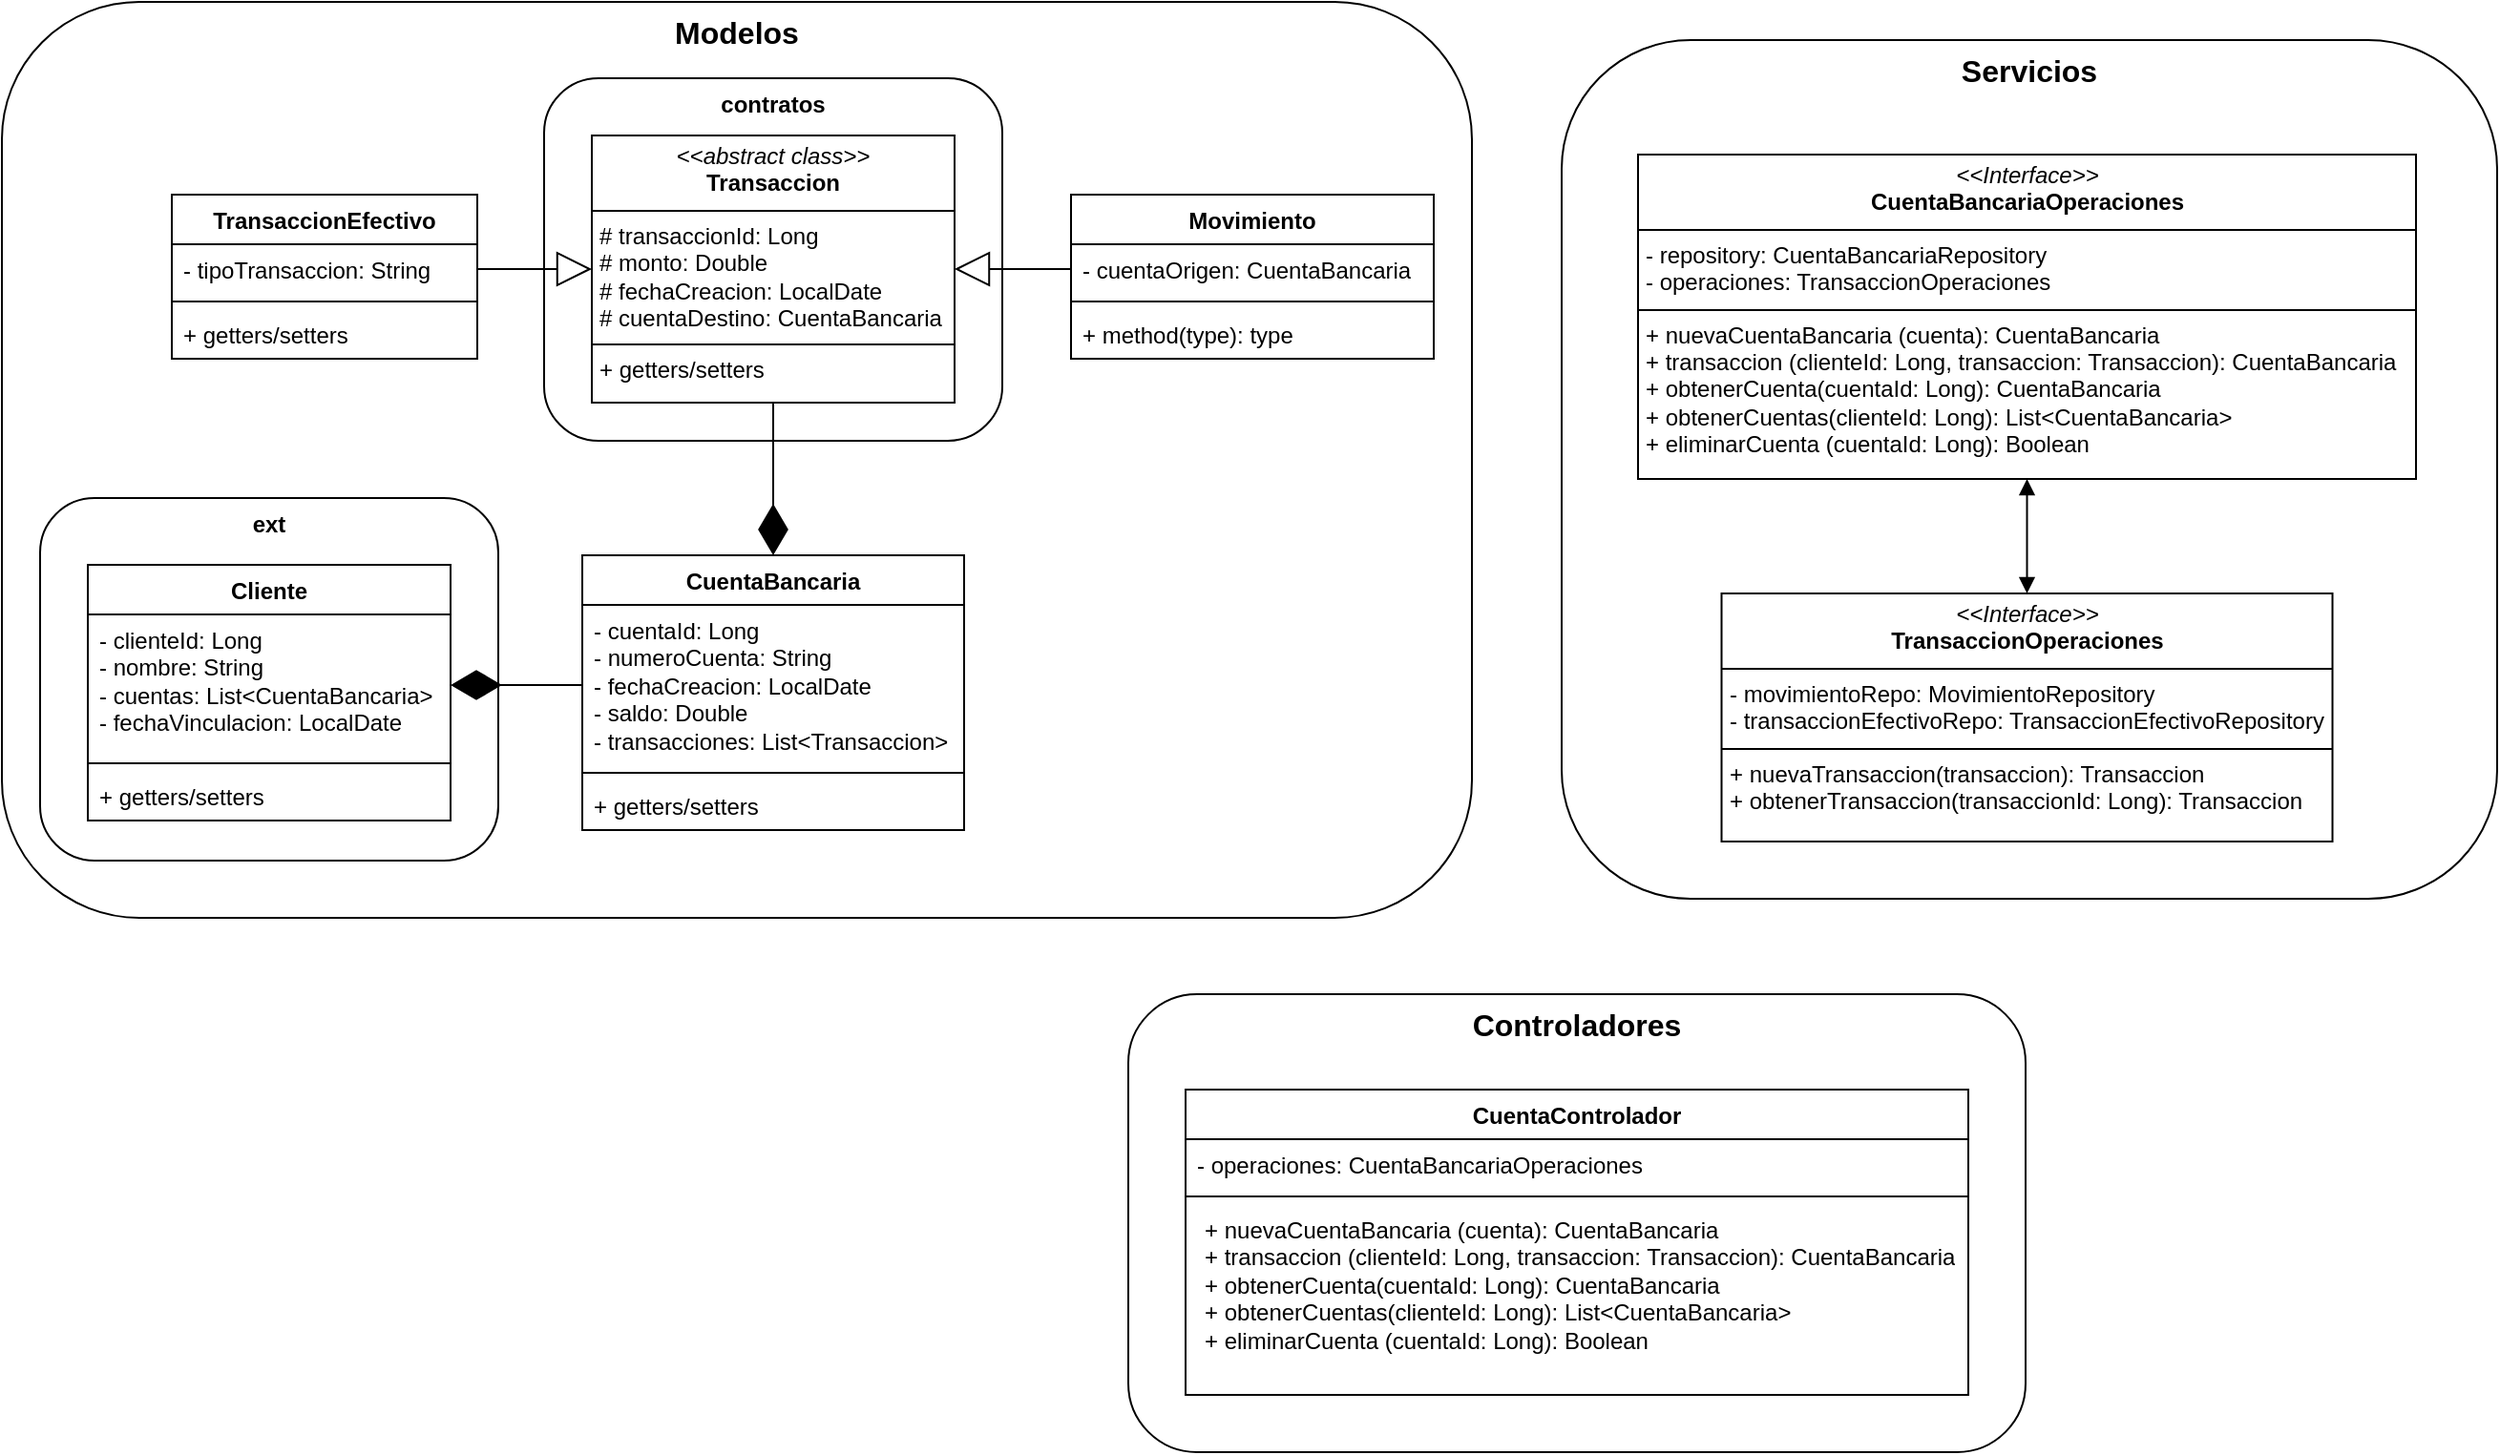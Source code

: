 <mxfile version="26.0.14">
  <diagram id="XnwHTPVDIBA9Wmv74DvP" name="CuentaBancaria">
    <mxGraphModel dx="2052" dy="2433" grid="1" gridSize="10" guides="1" tooltips="1" connect="1" arrows="1" fold="1" page="1" pageScale="1" pageWidth="827" pageHeight="1169" math="0" shadow="0">
      <root>
        <mxCell id="0" />
        <mxCell id="1" parent="0" />
        <mxCell id="LE9D9_dvOpwzLwSi8wmK-1" value="Modelos" style="rounded=1;whiteSpace=wrap;html=1;fontStyle=1;verticalAlign=top;fontSize=16;" parent="1" vertex="1">
          <mxGeometry x="10" y="-110" width="770" height="480" as="geometry" />
        </mxCell>
        <mxCell id="QrbDDLHOybWTe-8-9PaZ-1" value="CuentaBancaria" style="swimlane;fontStyle=1;align=center;verticalAlign=top;childLayout=stackLayout;horizontal=1;startSize=26;horizontalStack=0;resizeParent=1;resizeParentMax=0;resizeLast=0;collapsible=1;marginBottom=0;whiteSpace=wrap;html=1;" parent="1" vertex="1">
          <mxGeometry x="314" y="180" width="200" height="144" as="geometry" />
        </mxCell>
        <mxCell id="QrbDDLHOybWTe-8-9PaZ-2" value="- cuentaId: Long&lt;div&gt;- numeroCuenta: String&lt;/div&gt;&lt;div&gt;- fechaCreacion: LocalDate&lt;/div&gt;&lt;div&gt;- saldo: Double&lt;/div&gt;&lt;div&gt;- transacciones: List&amp;lt;Transaccion&amp;gt;&lt;/div&gt;" style="text;strokeColor=none;fillColor=none;align=left;verticalAlign=top;spacingLeft=4;spacingRight=4;overflow=hidden;rotatable=0;points=[[0,0.5],[1,0.5]];portConstraint=eastwest;whiteSpace=wrap;html=1;" parent="QrbDDLHOybWTe-8-9PaZ-1" vertex="1">
          <mxGeometry y="26" width="200" height="84" as="geometry" />
        </mxCell>
        <mxCell id="QrbDDLHOybWTe-8-9PaZ-3" value="" style="line;strokeWidth=1;fillColor=none;align=left;verticalAlign=middle;spacingTop=-1;spacingLeft=3;spacingRight=3;rotatable=0;labelPosition=right;points=[];portConstraint=eastwest;strokeColor=inherit;" parent="QrbDDLHOybWTe-8-9PaZ-1" vertex="1">
          <mxGeometry y="110" width="200" height="8" as="geometry" />
        </mxCell>
        <mxCell id="QrbDDLHOybWTe-8-9PaZ-4" value="+ getters/setters" style="text;strokeColor=none;fillColor=none;align=left;verticalAlign=top;spacingLeft=4;spacingRight=4;overflow=hidden;rotatable=0;points=[[0,0.5],[1,0.5]];portConstraint=eastwest;whiteSpace=wrap;html=1;" parent="QrbDDLHOybWTe-8-9PaZ-1" vertex="1">
          <mxGeometry y="118" width="200" height="26" as="geometry" />
        </mxCell>
        <mxCell id="TlY6ijvcw-Y4IYhiXwOv-6" value="" style="group" parent="1" vertex="1" connectable="0">
          <mxGeometry x="30" y="140" width="240" height="210" as="geometry" />
        </mxCell>
        <mxCell id="TlY6ijvcw-Y4IYhiXwOv-5" value="ext" style="rounded=1;whiteSpace=wrap;html=1;fontStyle=1;verticalAlign=top;" parent="TlY6ijvcw-Y4IYhiXwOv-6" vertex="1">
          <mxGeometry y="10" width="240" height="190" as="geometry" />
        </mxCell>
        <mxCell id="LE9D9_dvOpwzLwSi8wmK-2" value="Cliente" style="swimlane;fontStyle=1;align=center;verticalAlign=top;childLayout=stackLayout;horizontal=1;startSize=26;horizontalStack=0;resizeParent=1;resizeParentMax=0;resizeLast=0;collapsible=1;marginBottom=0;whiteSpace=wrap;html=1;" parent="TlY6ijvcw-Y4IYhiXwOv-6" vertex="1">
          <mxGeometry x="25" y="45" width="190" height="134" as="geometry" />
        </mxCell>
        <mxCell id="LE9D9_dvOpwzLwSi8wmK-3" value="- clienteId: Long&lt;div&gt;- nombre: String&lt;/div&gt;&lt;div&gt;- cuentas: List&amp;lt;CuentaBancaria&amp;gt;&lt;/div&gt;&lt;div&gt;- fechaVinculacion: LocalDate&lt;/div&gt;" style="text;strokeColor=none;fillColor=none;align=left;verticalAlign=top;spacingLeft=4;spacingRight=4;overflow=hidden;rotatable=0;points=[[0,0.5],[1,0.5]];portConstraint=eastwest;whiteSpace=wrap;html=1;" parent="LE9D9_dvOpwzLwSi8wmK-2" vertex="1">
          <mxGeometry y="26" width="190" height="74" as="geometry" />
        </mxCell>
        <mxCell id="LE9D9_dvOpwzLwSi8wmK-4" value="" style="line;strokeWidth=1;fillColor=none;align=left;verticalAlign=middle;spacingTop=-1;spacingLeft=3;spacingRight=3;rotatable=0;labelPosition=right;points=[];portConstraint=eastwest;strokeColor=inherit;" parent="LE9D9_dvOpwzLwSi8wmK-2" vertex="1">
          <mxGeometry y="100" width="190" height="8" as="geometry" />
        </mxCell>
        <mxCell id="LE9D9_dvOpwzLwSi8wmK-5" value="+ getters/setters" style="text;strokeColor=none;fillColor=none;align=left;verticalAlign=top;spacingLeft=4;spacingRight=4;overflow=hidden;rotatable=0;points=[[0,0.5],[1,0.5]];portConstraint=eastwest;whiteSpace=wrap;html=1;" parent="LE9D9_dvOpwzLwSi8wmK-2" vertex="1">
          <mxGeometry y="108" width="190" height="26" as="geometry" />
        </mxCell>
        <mxCell id="TlY6ijvcw-Y4IYhiXwOv-13" value="" style="group" parent="1" vertex="1" connectable="0">
          <mxGeometry x="304" y="-80" width="230" height="200" as="geometry" />
        </mxCell>
        <mxCell id="TlY6ijvcw-Y4IYhiXwOv-7" value="contratos" style="rounded=1;whiteSpace=wrap;html=1;fontStyle=1;verticalAlign=top;" parent="TlY6ijvcw-Y4IYhiXwOv-13" vertex="1">
          <mxGeometry x="-10" y="10" width="240" height="190" as="geometry" />
        </mxCell>
        <mxCell id="TlY6ijvcw-Y4IYhiXwOv-12" value="&lt;p style=&quot;margin:0px;margin-top:4px;text-align:center;&quot;&gt;&lt;i&gt;&amp;lt;&amp;lt;abstract class&amp;gt;&amp;gt;&lt;/i&gt;&lt;br&gt;&lt;b&gt;Transaccion&lt;/b&gt;&lt;/p&gt;&lt;hr size=&quot;1&quot; style=&quot;border-style:solid;&quot;&gt;&lt;p style=&quot;margin:0px;margin-left:4px;&quot;&gt;# transaccionId: Long&lt;/p&gt;&lt;p style=&quot;margin:0px;margin-left:4px;&quot;&gt;# monto: Double&lt;/p&gt;&lt;p style=&quot;margin:0px;margin-left:4px;&quot;&gt;# fechaCreacion: LocalDate&lt;/p&gt;&lt;p style=&quot;margin:0px;margin-left:4px;&quot;&gt;# cuentaDestino: CuentaBancaria&lt;/p&gt;&lt;hr size=&quot;1&quot; style=&quot;border-style:solid;&quot;&gt;&lt;p style=&quot;margin:0px;margin-left:4px;&quot;&gt;+ getters/setters&lt;/p&gt;" style="verticalAlign=top;align=left;overflow=fill;html=1;whiteSpace=wrap;" parent="TlY6ijvcw-Y4IYhiXwOv-13" vertex="1">
          <mxGeometry x="15" y="40" width="190" height="140" as="geometry" />
        </mxCell>
        <mxCell id="TlY6ijvcw-Y4IYhiXwOv-14" value="TransaccionEfectivo" style="swimlane;fontStyle=1;align=center;verticalAlign=top;childLayout=stackLayout;horizontal=1;startSize=26;horizontalStack=0;resizeParent=1;resizeParentMax=0;resizeLast=0;collapsible=1;marginBottom=0;whiteSpace=wrap;html=1;" parent="1" vertex="1">
          <mxGeometry x="99" y="-9" width="160" height="86" as="geometry" />
        </mxCell>
        <mxCell id="TlY6ijvcw-Y4IYhiXwOv-15" value="- tipoTransaccion: String" style="text;strokeColor=none;fillColor=none;align=left;verticalAlign=top;spacingLeft=4;spacingRight=4;overflow=hidden;rotatable=0;points=[[0,0.5],[1,0.5]];portConstraint=eastwest;whiteSpace=wrap;html=1;" parent="TlY6ijvcw-Y4IYhiXwOv-14" vertex="1">
          <mxGeometry y="26" width="160" height="26" as="geometry" />
        </mxCell>
        <mxCell id="TlY6ijvcw-Y4IYhiXwOv-16" value="" style="line;strokeWidth=1;fillColor=none;align=left;verticalAlign=middle;spacingTop=-1;spacingLeft=3;spacingRight=3;rotatable=0;labelPosition=right;points=[];portConstraint=eastwest;strokeColor=inherit;" parent="TlY6ijvcw-Y4IYhiXwOv-14" vertex="1">
          <mxGeometry y="52" width="160" height="8" as="geometry" />
        </mxCell>
        <mxCell id="TlY6ijvcw-Y4IYhiXwOv-17" value="+ getters/setters" style="text;strokeColor=none;fillColor=none;align=left;verticalAlign=top;spacingLeft=4;spacingRight=4;overflow=hidden;rotatable=0;points=[[0,0.5],[1,0.5]];portConstraint=eastwest;whiteSpace=wrap;html=1;" parent="TlY6ijvcw-Y4IYhiXwOv-14" vertex="1">
          <mxGeometry y="60" width="160" height="26" as="geometry" />
        </mxCell>
        <mxCell id="TlY6ijvcw-Y4IYhiXwOv-18" value="Movimiento" style="swimlane;fontStyle=1;align=center;verticalAlign=top;childLayout=stackLayout;horizontal=1;startSize=26;horizontalStack=0;resizeParent=1;resizeParentMax=0;resizeLast=0;collapsible=1;marginBottom=0;whiteSpace=wrap;html=1;" parent="1" vertex="1">
          <mxGeometry x="570" y="-9" width="190" height="86" as="geometry" />
        </mxCell>
        <mxCell id="TlY6ijvcw-Y4IYhiXwOv-19" value="- cuentaOrigen: CuentaBancaria" style="text;strokeColor=none;fillColor=none;align=left;verticalAlign=top;spacingLeft=4;spacingRight=4;overflow=hidden;rotatable=0;points=[[0,0.5],[1,0.5]];portConstraint=eastwest;whiteSpace=wrap;html=1;" parent="TlY6ijvcw-Y4IYhiXwOv-18" vertex="1">
          <mxGeometry y="26" width="190" height="26" as="geometry" />
        </mxCell>
        <mxCell id="TlY6ijvcw-Y4IYhiXwOv-20" value="" style="line;strokeWidth=1;fillColor=none;align=left;verticalAlign=middle;spacingTop=-1;spacingLeft=3;spacingRight=3;rotatable=0;labelPosition=right;points=[];portConstraint=eastwest;strokeColor=inherit;" parent="TlY6ijvcw-Y4IYhiXwOv-18" vertex="1">
          <mxGeometry y="52" width="190" height="8" as="geometry" />
        </mxCell>
        <mxCell id="TlY6ijvcw-Y4IYhiXwOv-21" value="+ method(type): type" style="text;strokeColor=none;fillColor=none;align=left;verticalAlign=top;spacingLeft=4;spacingRight=4;overflow=hidden;rotatable=0;points=[[0,0.5],[1,0.5]];portConstraint=eastwest;whiteSpace=wrap;html=1;" parent="TlY6ijvcw-Y4IYhiXwOv-18" vertex="1">
          <mxGeometry y="60" width="190" height="26" as="geometry" />
        </mxCell>
        <mxCell id="9ympy7Vj5MYxIRuZaczL-1" value="" style="endArrow=diamondThin;endFill=1;endSize=24;html=1;rounded=0;entryX=1;entryY=0.5;entryDx=0;entryDy=0;exitX=0;exitY=0.5;exitDx=0;exitDy=0;" parent="1" source="QrbDDLHOybWTe-8-9PaZ-2" target="LE9D9_dvOpwzLwSi8wmK-3" edge="1">
          <mxGeometry width="160" relative="1" as="geometry">
            <mxPoint x="300" y="150" as="sourcePoint" />
            <mxPoint x="460" y="150" as="targetPoint" />
          </mxGeometry>
        </mxCell>
        <mxCell id="9ympy7Vj5MYxIRuZaczL-2" value="" style="endArrow=diamondThin;endFill=1;endSize=24;html=1;rounded=0;entryX=0.5;entryY=0;entryDx=0;entryDy=0;exitX=0.5;exitY=1;exitDx=0;exitDy=0;" parent="1" source="TlY6ijvcw-Y4IYhiXwOv-12" target="QrbDDLHOybWTe-8-9PaZ-1" edge="1">
          <mxGeometry width="160" relative="1" as="geometry">
            <mxPoint x="300" y="150" as="sourcePoint" />
            <mxPoint x="460" y="150" as="targetPoint" />
          </mxGeometry>
        </mxCell>
        <mxCell id="9ympy7Vj5MYxIRuZaczL-5" value="" style="endArrow=block;endSize=16;endFill=0;html=1;rounded=0;exitX=1;exitY=0.5;exitDx=0;exitDy=0;entryX=0;entryY=0.5;entryDx=0;entryDy=0;" parent="1" source="TlY6ijvcw-Y4IYhiXwOv-15" target="TlY6ijvcw-Y4IYhiXwOv-12" edge="1">
          <mxGeometry width="160" relative="1" as="geometry">
            <mxPoint x="300" y="150" as="sourcePoint" />
            <mxPoint x="460" y="150" as="targetPoint" />
          </mxGeometry>
        </mxCell>
        <mxCell id="9ympy7Vj5MYxIRuZaczL-6" value="" style="endArrow=block;endSize=16;endFill=0;html=1;rounded=0;exitX=0;exitY=0.5;exitDx=0;exitDy=0;entryX=1;entryY=0.5;entryDx=0;entryDy=0;" parent="1" source="TlY6ijvcw-Y4IYhiXwOv-19" target="TlY6ijvcw-Y4IYhiXwOv-12" edge="1">
          <mxGeometry width="160" relative="1" as="geometry">
            <mxPoint x="300" y="150" as="sourcePoint" />
            <mxPoint x="460" y="150" as="targetPoint" />
          </mxGeometry>
        </mxCell>
        <mxCell id="9ympy7Vj5MYxIRuZaczL-10" value="" style="group" parent="1" vertex="1" connectable="0">
          <mxGeometry x="827" y="-90" width="490" height="450" as="geometry" />
        </mxCell>
        <mxCell id="LE9D9_dvOpwzLwSi8wmK-17" value="Servicios" style="rounded=1;whiteSpace=wrap;html=1;fontStyle=1;verticalAlign=top;fontSize=16;" parent="9ympy7Vj5MYxIRuZaczL-10" vertex="1">
          <mxGeometry width="490" height="450" as="geometry" />
        </mxCell>
        <mxCell id="9ympy7Vj5MYxIRuZaczL-9" value="" style="group" parent="9ympy7Vj5MYxIRuZaczL-10" vertex="1" connectable="0">
          <mxGeometry x="40" y="60" width="407.5" height="360" as="geometry" />
        </mxCell>
        <mxCell id="66eKhCe3xUYjhzK1BUf4-1" value="&lt;p style=&quot;margin:0px;margin-top:4px;text-align:center;&quot;&gt;&lt;i&gt;&amp;lt;&amp;lt;Interface&amp;gt;&amp;gt;&lt;/i&gt;&lt;br&gt;&lt;b&gt;CuentaBancariaOperaciones&lt;/b&gt;&lt;/p&gt;&lt;hr size=&quot;1&quot; style=&quot;border-style:solid;&quot;&gt;&lt;p style=&quot;margin:0px;margin-left:4px;&quot;&gt;- repository: CuentaBancariaRepository&lt;/p&gt;&lt;p style=&quot;margin:0px;margin-left:4px;&quot;&gt;- operaciones: TransaccionOperaciones&lt;/p&gt;&lt;hr size=&quot;1&quot; style=&quot;border-style:solid;&quot;&gt;&lt;p style=&quot;margin:0px;margin-left:4px;&quot;&gt;+ nuevaCuentaBancaria (cuenta): CuentaBancaria&lt;br&gt;+ transaccion (clienteId: Long, transaccion: Transaccion): CuentaBancaria&lt;/p&gt;&lt;p style=&quot;margin:0px;margin-left:4px;&quot;&gt;+ obtenerCuenta(cuentaId: Long): CuentaBancaria&lt;/p&gt;&lt;p style=&quot;margin:0px;margin-left:4px;&quot;&gt;+ obtenerCuentas(clienteId: Long): List&amp;lt;CuentaBancaria&amp;gt;&lt;/p&gt;&lt;p style=&quot;margin:0px;margin-left:4px;&quot;&gt;+ eliminarCuenta (cuentaId: Long): Boolean&lt;/p&gt;" style="verticalAlign=top;align=left;overflow=fill;html=1;whiteSpace=wrap;" parent="9ympy7Vj5MYxIRuZaczL-9" vertex="1">
          <mxGeometry width="407.5" height="170" as="geometry" />
        </mxCell>
        <mxCell id="9ympy7Vj5MYxIRuZaczL-7" value="&lt;p style=&quot;margin:0px;margin-top:4px;text-align:center;&quot;&gt;&lt;i&gt;&amp;lt;&amp;lt;Interface&amp;gt;&amp;gt;&lt;/i&gt;&lt;br&gt;&lt;b&gt;TransaccionOperaciones&lt;/b&gt;&lt;/p&gt;&lt;hr size=&quot;1&quot; style=&quot;border-style:solid;&quot;&gt;&lt;p style=&quot;margin:0px;margin-left:4px;&quot;&gt;- movimientoRepo: MovimientoRepository&lt;/p&gt;&lt;p style=&quot;margin:0px;margin-left:4px;&quot;&gt;- transaccionEfectivoRepo: TransaccionEfectivoRepository&lt;/p&gt;&lt;hr size=&quot;1&quot; style=&quot;border-style:solid;&quot;&gt;&lt;p style=&quot;margin:0px;margin-left:4px;&quot;&gt;+ nuevaTransaccion(transaccion): Transaccion&lt;/p&gt;&lt;p style=&quot;margin:0px;margin-left:4px;&quot;&gt;+ obtenerTransaccion(transaccionId: Long): Transaccion&lt;/p&gt;" style="verticalAlign=top;align=left;overflow=fill;html=1;whiteSpace=wrap;" parent="9ympy7Vj5MYxIRuZaczL-9" vertex="1">
          <mxGeometry x="43.75" y="230" width="320" height="130" as="geometry" />
        </mxCell>
        <mxCell id="9ympy7Vj5MYxIRuZaczL-8" value="" style="endArrow=block;startArrow=block;endFill=1;startFill=1;html=1;rounded=0;exitX=0.5;exitY=1;exitDx=0;exitDy=0;entryX=0.5;entryY=0;entryDx=0;entryDy=0;" parent="9ympy7Vj5MYxIRuZaczL-9" source="66eKhCe3xUYjhzK1BUf4-1" target="9ympy7Vj5MYxIRuZaczL-7" edge="1">
          <mxGeometry width="160" relative="1" as="geometry">
            <mxPoint x="218.75" y="200" as="sourcePoint" />
            <mxPoint x="378.75" y="200" as="targetPoint" />
          </mxGeometry>
        </mxCell>
        <mxCell id="3rthO8rY5JneeiY6slwF-5" value="" style="group" vertex="1" connectable="0" parent="1">
          <mxGeometry x="600" y="410" width="470" height="240" as="geometry" />
        </mxCell>
        <mxCell id="6PeHLcTEgQ-kYGAc-o61-3" value="Controladores" style="rounded=1;whiteSpace=wrap;html=1;fontStyle=1;fontSize=16;verticalAlign=top;" parent="3rthO8rY5JneeiY6slwF-5" vertex="1">
          <mxGeometry width="470" height="240" as="geometry" />
        </mxCell>
        <mxCell id="3rthO8rY5JneeiY6slwF-1" value="CuentaControlador" style="swimlane;fontStyle=1;align=center;verticalAlign=top;childLayout=stackLayout;horizontal=1;startSize=26;horizontalStack=0;resizeParent=1;resizeParentMax=0;resizeLast=0;collapsible=1;marginBottom=0;whiteSpace=wrap;html=1;" vertex="1" parent="3rthO8rY5JneeiY6slwF-5">
          <mxGeometry x="30" y="50" width="410" height="160" as="geometry" />
        </mxCell>
        <mxCell id="3rthO8rY5JneeiY6slwF-2" value="- operaciones: CuentaBancariaOperaciones" style="text;strokeColor=none;fillColor=none;align=left;verticalAlign=top;spacingLeft=4;spacingRight=4;overflow=hidden;rotatable=0;points=[[0,0.5],[1,0.5]];portConstraint=eastwest;whiteSpace=wrap;html=1;" vertex="1" parent="3rthO8rY5JneeiY6slwF-1">
          <mxGeometry y="26" width="410" height="26" as="geometry" />
        </mxCell>
        <mxCell id="3rthO8rY5JneeiY6slwF-3" value="" style="line;strokeWidth=1;fillColor=none;align=left;verticalAlign=middle;spacingTop=-1;spacingLeft=3;spacingRight=3;rotatable=0;labelPosition=right;points=[];portConstraint=eastwest;strokeColor=inherit;" vertex="1" parent="3rthO8rY5JneeiY6slwF-1">
          <mxGeometry y="52" width="410" height="8" as="geometry" />
        </mxCell>
        <mxCell id="3rthO8rY5JneeiY6slwF-4" value="&lt;p style=&quot;margin: 0px 0px 0px 4px;&quot;&gt;+ nuevaCuentaBancaria (cuenta): CuentaBancaria&lt;br&gt;+ transaccion (clienteId: Long, transaccion: Transaccion): CuentaBancaria&lt;/p&gt;&lt;p style=&quot;margin: 0px 0px 0px 4px;&quot;&gt;+ obtenerCuenta(cuentaId: Long): CuentaBancaria&lt;/p&gt;&lt;p style=&quot;margin: 0px 0px 0px 4px;&quot;&gt;+ obtenerCuentas(clienteId: Long): List&amp;lt;CuentaBancaria&amp;gt;&lt;/p&gt;&lt;p style=&quot;margin: 0px 0px 0px 4px;&quot;&gt;+ eliminarCuenta (cuentaId: Long): Boolean&lt;/p&gt;" style="text;strokeColor=none;fillColor=none;align=left;verticalAlign=top;spacingLeft=4;spacingRight=4;overflow=hidden;rotatable=0;points=[[0,0.5],[1,0.5]];portConstraint=eastwest;whiteSpace=wrap;html=1;" vertex="1" parent="3rthO8rY5JneeiY6slwF-1">
          <mxGeometry y="60" width="410" height="100" as="geometry" />
        </mxCell>
      </root>
    </mxGraphModel>
  </diagram>
</mxfile>
